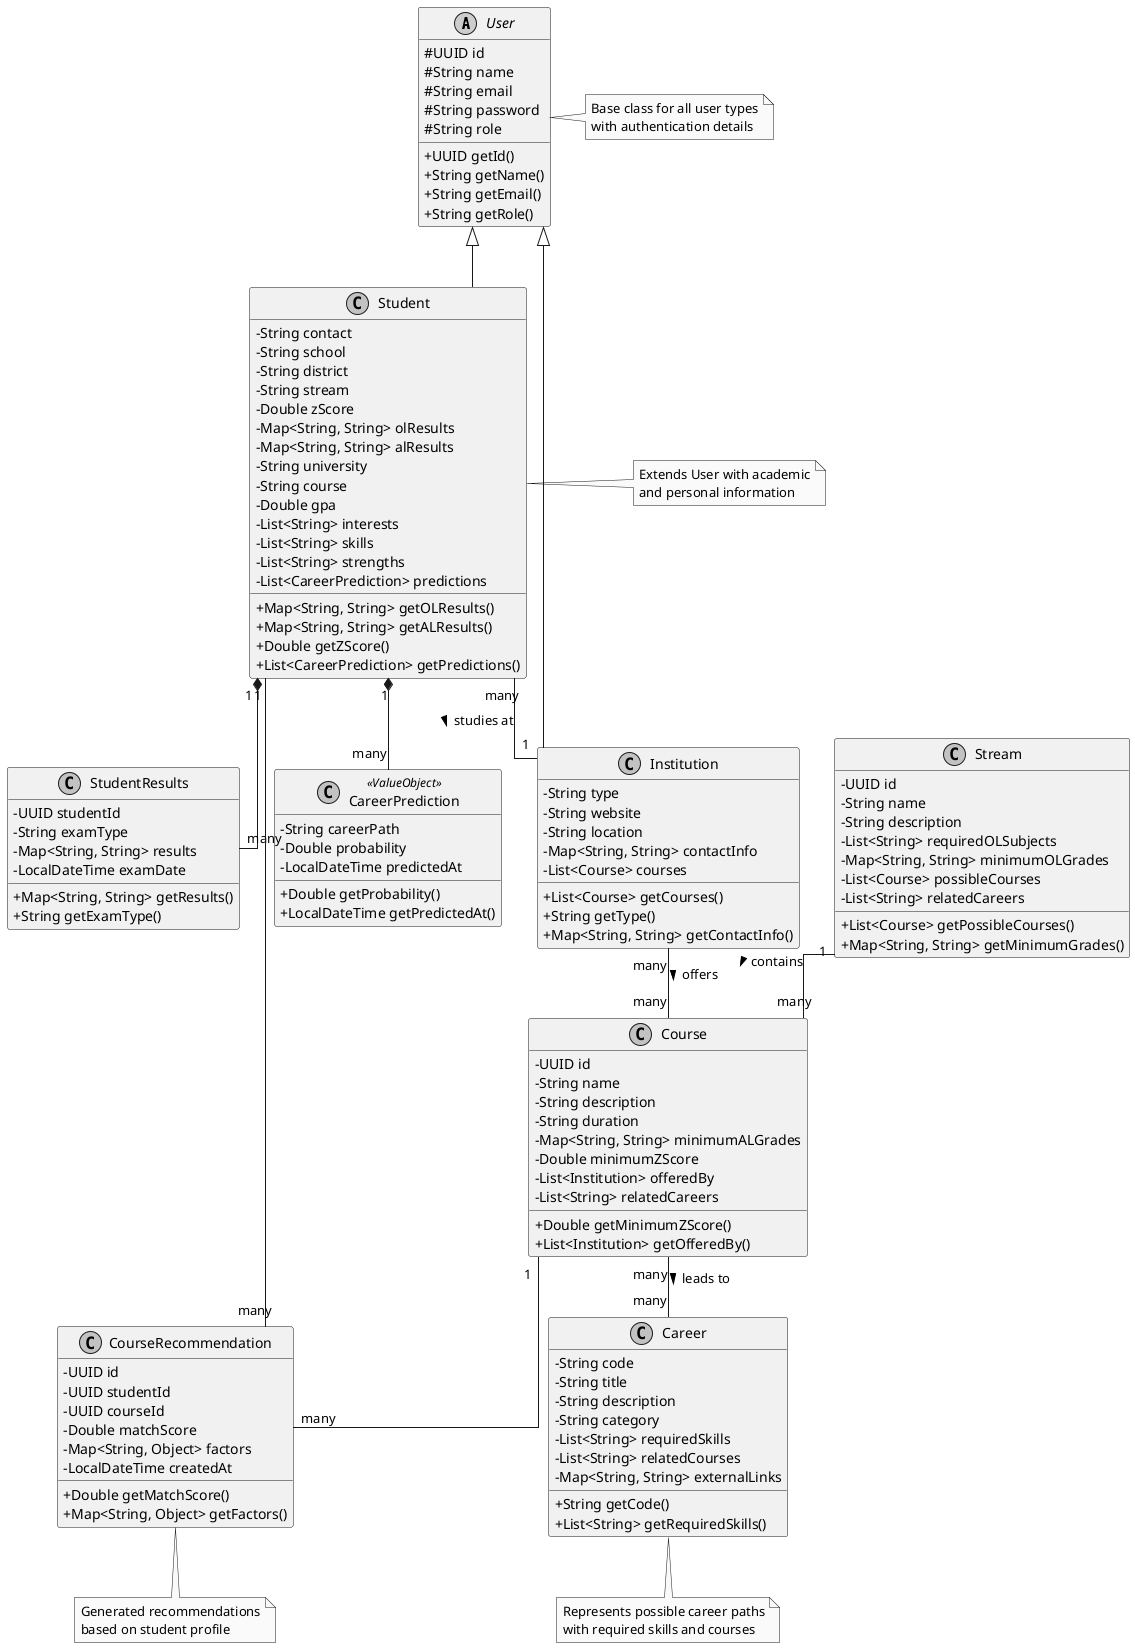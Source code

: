 @startuml Next Step Class Diagram

' Style configurations
skinparam classAttributeIconSize 0
skinparam monochrome true
skinparam shadowing false
skinparam linetype ortho

' Base User class
abstract class User {
    #UUID id
    #String name
    #String email
    #String password
    #String role
    +UUID getId()
    +String getName()
    +String getEmail()
    +String getRole()
}

' Student entity
class Student {
    -String contact
    -String school
    -String district
    -String stream
    -Double zScore
    -Map<String, String> olResults
    -Map<String, String> alResults
    -String university
    -String course
    -Double gpa
    -List<String> interests
    -List<String> skills
    -List<String> strengths
    -List<CareerPrediction> predictions
    +Map<String, String> getOLResults()
    +Map<String, String> getALResults()
    +Double getZScore()
    +List<CareerPrediction> getPredictions()
}

' Institution entity
class Institution {
    -String type
    -String website
    -String location
    -Map<String, String> contactInfo
    -List<Course> courses
    +List<Course> getCourses()
    +String getType()
    +Map<String, String> getContactInfo()
}

' Stream entity
class Stream {
    -UUID id
    -String name
    -String description
    -List<String> requiredOLSubjects
    -Map<String, String> minimumOLGrades
    -List<Course> possibleCourses
    -List<String> relatedCareers
    +List<Course> getPossibleCourses()
    +Map<String, String> getMinimumGrades()
}

' Course entity
class Course {
    -UUID id
    -String name
    -String description
    -String duration
    -Map<String, String> minimumALGrades
    -Double minimumZScore
    -List<Institution> offeredBy
    -List<String> relatedCareers
    +Double getMinimumZScore()
    +List<Institution> getOfferedBy()
}

' Career entity
class Career {
    -String code
    -String title
    -String description
    -String category
    -List<String> requiredSkills
    -List<String> relatedCourses
    -Map<String, String> externalLinks
    +String getCode()
    +List<String> getRequiredSkills()
}

' CareerPrediction value object
class CareerPrediction <<ValueObject>> {
    -String careerPath
    -Double probability
    -LocalDateTime predictedAt
    +Double getProbability()
    +LocalDateTime getPredictedAt()
}

' CourseRecommendation entity
class CourseRecommendation {
    -UUID id
    -UUID studentId
    -UUID courseId
    -Double matchScore
    -Map<String, Object> factors
    -LocalDateTime createdAt
    +Double getMatchScore()
    +Map<String, Object> getFactors()
}

' StudentResults entity
class StudentResults {
    -UUID studentId
    -String examType
    -Map<String, String> results
    -LocalDateTime examDate
    +Map<String, String> getResults()
    +String getExamType()
}

' Relationships
User <|-- Student
User <|-- Institution
Student "1" *-- "many" CareerPrediction
Student "1" *-- "many" StudentResults
Student "many" -- "1" Institution : studies at >
Institution "many" -- "many" Course : offers >
Stream "1" -- "many" Course : contains >
Course "many" -- "many" Career : leads to >
Student "1" -- "many" CourseRecommendation
Course "1" -- "many" CourseRecommendation

' Notes
note right of User
  Base class for all user types
  with authentication details
end note

note right of Student
  Extends User with academic
  and personal information
end note

note bottom of Career
  Represents possible career paths
  with required skills and courses
end note

note bottom of CourseRecommendation
  Generated recommendations
  based on student profile
end note

@enduml
